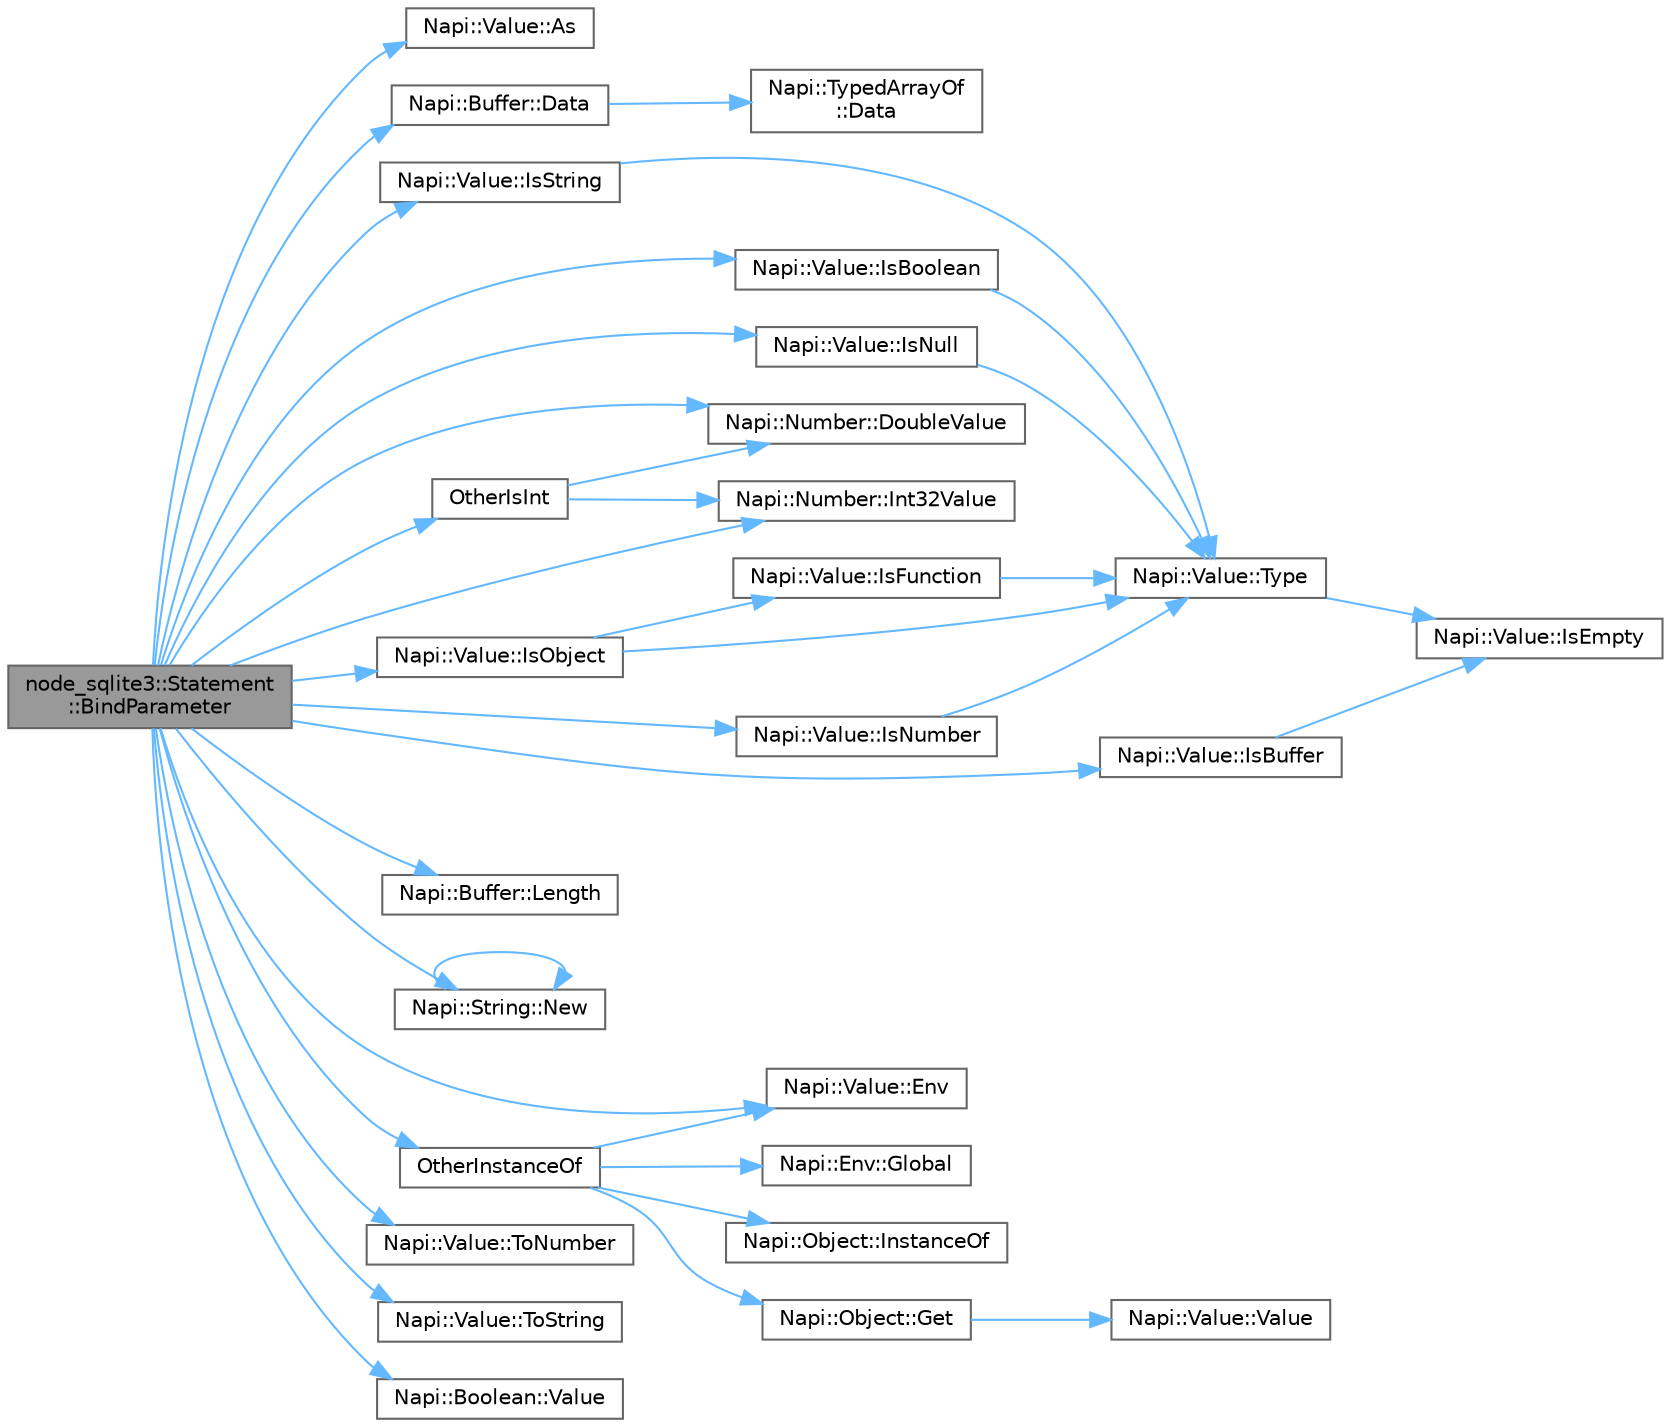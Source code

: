 digraph "node_sqlite3::Statement::BindParameter"
{
 // LATEX_PDF_SIZE
  bgcolor="transparent";
  edge [fontname=Helvetica,fontsize=10,labelfontname=Helvetica,labelfontsize=10];
  node [fontname=Helvetica,fontsize=10,shape=box,height=0.2,width=0.4];
  rankdir="LR";
  Node1 [id="Node000001",label="node_sqlite3::Statement\l::BindParameter",height=0.2,width=0.4,color="gray40", fillcolor="grey60", style="filled", fontcolor="black",tooltip=" "];
  Node1 -> Node2 [id="edge37_Node000001_Node000002",color="steelblue1",style="solid",tooltip=" "];
  Node2 [id="Node000002",label="Napi::Value::As",height=0.2,width=0.4,color="grey40", fillcolor="white", style="filled",URL="$class_napi_1_1_value.html#a9c1a9c4eca9617b0aafbe311c946982a",tooltip=" "];
  Node1 -> Node3 [id="edge38_Node000001_Node000003",color="steelblue1",style="solid",tooltip=" "];
  Node3 [id="Node000003",label="Napi::Buffer::Data",height=0.2,width=0.4,color="grey40", fillcolor="white", style="filled",URL="$class_napi_1_1_buffer.html#afd8b335c213def978f78d54bba77902f",tooltip=" "];
  Node3 -> Node4 [id="edge39_Node000003_Node000004",color="steelblue1",style="solid",tooltip=" "];
  Node4 [id="Node000004",label="Napi::TypedArrayOf\l::Data",height=0.2,width=0.4,color="grey40", fillcolor="white", style="filled",URL="$class_napi_1_1_typed_array_of.html#a0833ec706f0962434cc72349b0ebe443",tooltip=" "];
  Node1 -> Node5 [id="edge40_Node000001_Node000005",color="steelblue1",style="solid",tooltip=" "];
  Node5 [id="Node000005",label="Napi::Number::DoubleValue",height=0.2,width=0.4,color="grey40", fillcolor="white", style="filled",URL="$class_napi_1_1_number.html#a2ba41b7408f886aada8d8f36282dd001",tooltip="Converts a Number value to a 64-bit floating-point value."];
  Node1 -> Node6 [id="edge41_Node000001_Node000006",color="steelblue1",style="solid",tooltip=" "];
  Node6 [id="Node000006",label="Napi::Value::Env",height=0.2,width=0.4,color="grey40", fillcolor="white", style="filled",URL="$class_napi_1_1_value.html#a1e1930afac70f2811a222c363d892a42",tooltip="Gets the environment the value is associated with."];
  Node1 -> Node7 [id="edge42_Node000001_Node000007",color="steelblue1",style="solid",tooltip=" "];
  Node7 [id="Node000007",label="Napi::Number::Int32Value",height=0.2,width=0.4,color="grey40", fillcolor="white", style="filled",URL="$class_napi_1_1_number.html#abdf11072936503eb2de3f64eb6cfb2e1",tooltip="Converts a Number value to a 32-bit signed integer value."];
  Node1 -> Node8 [id="edge43_Node000001_Node000008",color="steelblue1",style="solid",tooltip=" "];
  Node8 [id="Node000008",label="Napi::Value::IsBoolean",height=0.2,width=0.4,color="grey40", fillcolor="white", style="filled",URL="$class_napi_1_1_value.html#ae876a79e6ac45840cb76fbdb5d5f0e71",tooltip="Tests if a value is a JavaScript boolean."];
  Node8 -> Node9 [id="edge44_Node000008_Node000009",color="steelblue1",style="solid",tooltip=" "];
  Node9 [id="Node000009",label="Napi::Value::Type",height=0.2,width=0.4,color="grey40", fillcolor="white", style="filled",URL="$class_napi_1_1_value.html#a5da2e4f1a5a6b237159c4cfbd0866281",tooltip="Gets the type of the value."];
  Node9 -> Node10 [id="edge45_Node000009_Node000010",color="steelblue1",style="solid",tooltip=" "];
  Node10 [id="Node000010",label="Napi::Value::IsEmpty",height=0.2,width=0.4,color="grey40", fillcolor="white", style="filled",URL="$class_napi_1_1_value.html#a988bdb3e9806beb7761b4ea864461005",tooltip=" "];
  Node1 -> Node11 [id="edge46_Node000001_Node000011",color="steelblue1",style="solid",tooltip=" "];
  Node11 [id="Node000011",label="Napi::Value::IsBuffer",height=0.2,width=0.4,color="grey40", fillcolor="white", style="filled",URL="$class_napi_1_1_value.html#a7ae7ce9bb0c81e08285aa36f810b3257",tooltip="Tests if a value is a Node buffer."];
  Node11 -> Node10 [id="edge47_Node000011_Node000010",color="steelblue1",style="solid",tooltip=" "];
  Node1 -> Node12 [id="edge48_Node000001_Node000012",color="steelblue1",style="solid",tooltip=" "];
  Node12 [id="Node000012",label="Napi::Value::IsNull",height=0.2,width=0.4,color="grey40", fillcolor="white", style="filled",URL="$class_napi_1_1_value.html#adc11fc44a7ee5204535387369f1fa787",tooltip="Tests if a value is a null JavaScript value."];
  Node12 -> Node9 [id="edge49_Node000012_Node000009",color="steelblue1",style="solid",tooltip=" "];
  Node1 -> Node13 [id="edge50_Node000001_Node000013",color="steelblue1",style="solid",tooltip=" "];
  Node13 [id="Node000013",label="Napi::Value::IsNumber",height=0.2,width=0.4,color="grey40", fillcolor="white", style="filled",URL="$class_napi_1_1_value.html#a55b70b6e71b4e3eb5eda4ef6da44fb61",tooltip="Tests if a value is a JavaScript number."];
  Node13 -> Node9 [id="edge51_Node000013_Node000009",color="steelblue1",style="solid",tooltip=" "];
  Node1 -> Node14 [id="edge52_Node000001_Node000014",color="steelblue1",style="solid",tooltip=" "];
  Node14 [id="Node000014",label="Napi::Value::IsObject",height=0.2,width=0.4,color="grey40", fillcolor="white", style="filled",URL="$class_napi_1_1_value.html#ae5bd652acc39256b28fe89e23720c164",tooltip="Tests if a value is a JavaScript object."];
  Node14 -> Node15 [id="edge53_Node000014_Node000015",color="steelblue1",style="solid",tooltip=" "];
  Node15 [id="Node000015",label="Napi::Value::IsFunction",height=0.2,width=0.4,color="grey40", fillcolor="white", style="filled",URL="$class_napi_1_1_value.html#ae8a76974575d2a58c7aa69e43b6bc70a",tooltip="Tests if a value is a JavaScript function."];
  Node15 -> Node9 [id="edge54_Node000015_Node000009",color="steelblue1",style="solid",tooltip=" "];
  Node14 -> Node9 [id="edge55_Node000014_Node000009",color="steelblue1",style="solid",tooltip=" "];
  Node1 -> Node16 [id="edge56_Node000001_Node000016",color="steelblue1",style="solid",tooltip=" "];
  Node16 [id="Node000016",label="Napi::Value::IsString",height=0.2,width=0.4,color="grey40", fillcolor="white", style="filled",URL="$class_napi_1_1_value.html#a4f62ef1c00bdd6ec33ef6bc53bd40954",tooltip="Tests if a value is a JavaScript string."];
  Node16 -> Node9 [id="edge57_Node000016_Node000009",color="steelblue1",style="solid",tooltip=" "];
  Node1 -> Node17 [id="edge58_Node000001_Node000017",color="steelblue1",style="solid",tooltip=" "];
  Node17 [id="Node000017",label="Napi::Buffer::Length",height=0.2,width=0.4,color="grey40", fillcolor="white", style="filled",URL="$class_napi_1_1_buffer.html#ade57d8705b750d1b75c1369ea918b871",tooltip=" "];
  Node1 -> Node18 [id="edge59_Node000001_Node000018",color="steelblue1",style="solid",tooltip=" "];
  Node18 [id="Node000018",label="Napi::String::New",height=0.2,width=0.4,color="grey40", fillcolor="white", style="filled",URL="$class_napi_1_1_string.html#a6689d69d07bad4eea2be440333320925",tooltip="Creates a new String value from a UTF-8 encoded C++ string."];
  Node18 -> Node18 [id="edge60_Node000018_Node000018",color="steelblue1",style="solid",tooltip=" "];
  Node1 -> Node19 [id="edge61_Node000001_Node000019",color="steelblue1",style="solid",tooltip=" "];
  Node19 [id="Node000019",label="OtherInstanceOf",height=0.2,width=0.4,color="grey40", fillcolor="white", style="filled",URL="$statement_8cc.html#a4ee960416c1771c8ab6436efc1fbdf8d",tooltip=" "];
  Node19 -> Node6 [id="edge62_Node000019_Node000006",color="steelblue1",style="solid",tooltip=" "];
  Node19 -> Node20 [id="edge63_Node000019_Node000020",color="steelblue1",style="solid",tooltip=" "];
  Node20 [id="Node000020",label="Napi::Object::Get",height=0.2,width=0.4,color="grey40", fillcolor="white", style="filled",URL="$class_napi_1_1_object.html#a4cc2ecc864b3e98b3b1f13393a7cdfdf",tooltip="Gets a property."];
  Node20 -> Node21 [id="edge64_Node000020_Node000021",color="steelblue1",style="solid",tooltip=" "];
  Node21 [id="Node000021",label="Napi::Value::Value",height=0.2,width=0.4,color="grey40", fillcolor="white", style="filled",URL="$class_napi_1_1_value.html#a91352891b563fb744683240949e458e4",tooltip="Creates a new empty Value instance."];
  Node19 -> Node22 [id="edge65_Node000019_Node000022",color="steelblue1",style="solid",tooltip=" "];
  Node22 [id="Node000022",label="Napi::Env::Global",height=0.2,width=0.4,color="grey40", fillcolor="white", style="filled",URL="$class_napi_1_1_env.html#a06f210136f1381a31046e1118dbc5c90",tooltip=" "];
  Node19 -> Node23 [id="edge66_Node000019_Node000023",color="steelblue1",style="solid",tooltip=" "];
  Node23 [id="Node000023",label="Napi::Object::InstanceOf",height=0.2,width=0.4,color="grey40", fillcolor="white", style="filled",URL="$class_napi_1_1_object.html#a109697df6456b29ab46c8c9e381e5ecc",tooltip=" "];
  Node1 -> Node24 [id="edge67_Node000001_Node000024",color="steelblue1",style="solid",tooltip=" "];
  Node24 [id="Node000024",label="OtherIsInt",height=0.2,width=0.4,color="grey40", fillcolor="white", style="filled",URL="$macros_8h.html#a9a9cd9f3fd280cc03b0c9612b88c6ccb",tooltip=" "];
  Node24 -> Node5 [id="edge68_Node000024_Node000005",color="steelblue1",style="solid",tooltip=" "];
  Node24 -> Node7 [id="edge69_Node000024_Node000007",color="steelblue1",style="solid",tooltip=" "];
  Node1 -> Node25 [id="edge70_Node000001_Node000025",color="steelblue1",style="solid",tooltip=" "];
  Node25 [id="Node000025",label="Napi::Value::ToNumber",height=0.2,width=0.4,color="grey40", fillcolor="white", style="filled",URL="$class_napi_1_1_value.html#a531c0bf83f10b3abf11355cc440e1409",tooltip="Coerces a value to a JavaScript number."];
  Node1 -> Node26 [id="edge71_Node000001_Node000026",color="steelblue1",style="solid",tooltip=" "];
  Node26 [id="Node000026",label="Napi::Value::ToString",height=0.2,width=0.4,color="grey40", fillcolor="white", style="filled",URL="$class_napi_1_1_value.html#ae38ce41d7a0b7241975d0676e4fbb30b",tooltip="Coerces a value to a JavaScript string."];
  Node1 -> Node27 [id="edge72_Node000001_Node000027",color="steelblue1",style="solid",tooltip=" "];
  Node27 [id="Node000027",label="Napi::Boolean::Value",height=0.2,width=0.4,color="grey40", fillcolor="white", style="filled",URL="$class_napi_1_1_boolean.html#a61590574cb1a8cb148475c970a5a014f",tooltip="Converts a Boolean value to a boolean primitive."];
}
